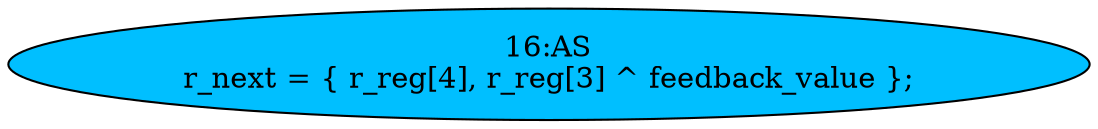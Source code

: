 strict digraph "" {
	node [label="\N"];
	"16:AS"	[ast="<pyverilog.vparser.ast.Assign object at 0x7f4dca4d7d50>",
		def_var="['r_next']",
		fillcolor=deepskyblue,
		label="16:AS
r_next = { r_reg[4], r_reg[3] ^ feedback_value };",
		statements="[]",
		style=filled,
		typ=Assign,
		use_var="['r_reg', 'r_reg', 'feedback_value']"];
}
